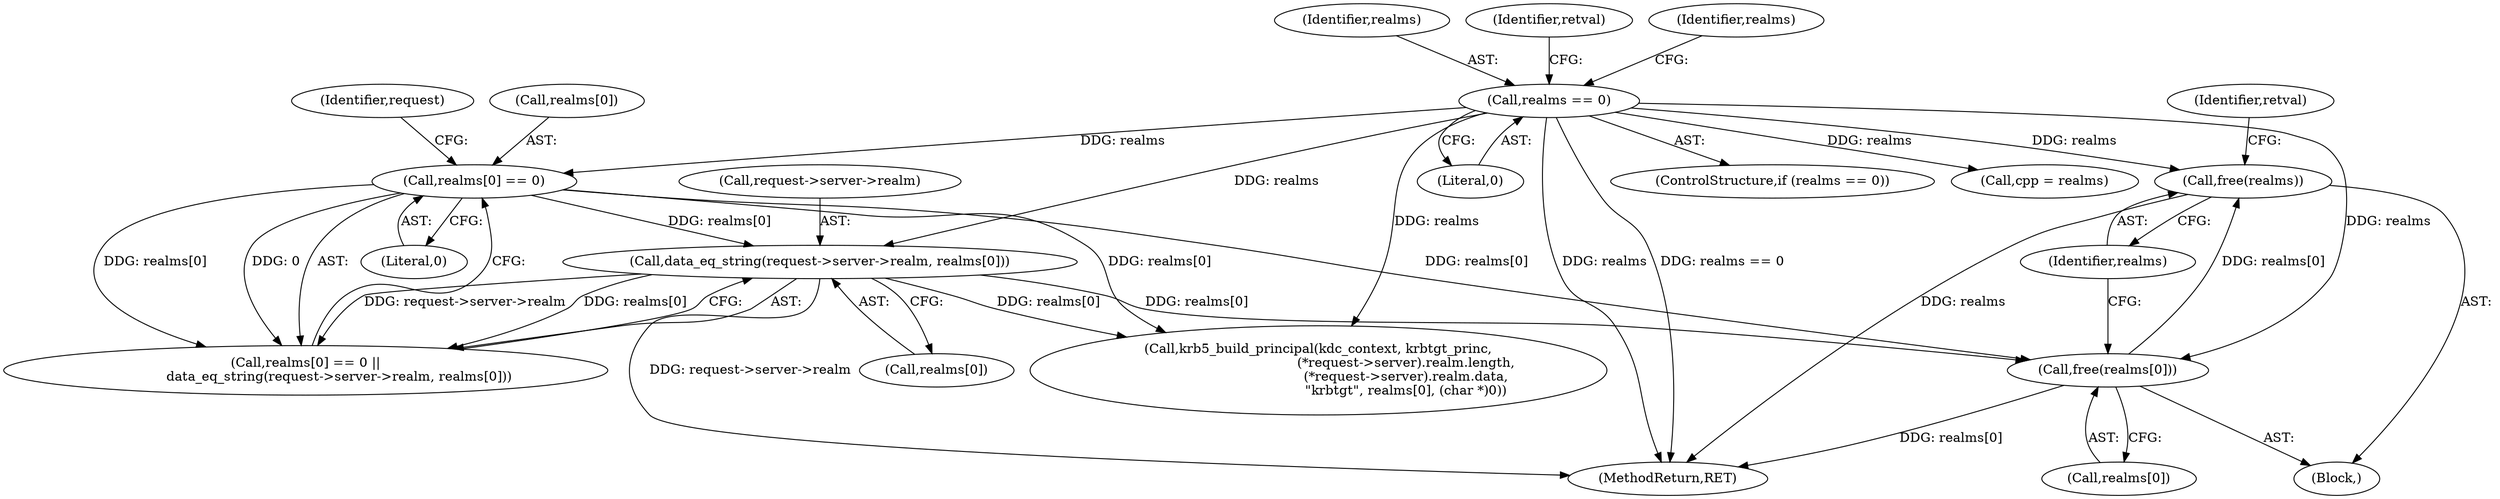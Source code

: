 digraph "0_krb5_8ee70ec63931d1e38567905387ab9b1d45734d81@API" {
"1000350" [label="(Call,free(realms))"];
"1000346" [label="(Call,free(realms[0]))"];
"1000331" [label="(Call,realms[0] == 0)"];
"1000321" [label="(Call,realms == 0)"];
"1000336" [label="(Call,data_eq_string(request->server->realm, realms[0]))"];
"1000345" [label="(Block,)"];
"1000346" [label="(Call,free(realms[0]))"];
"1000322" [label="(Identifier,realms)"];
"1000342" [label="(Call,realms[0])"];
"1000330" [label="(Call,realms[0] == 0 ||\n                data_eq_string(request->server->realm, realms[0]))"];
"1000326" [label="(Identifier,retval)"];
"1000336" [label="(Call,data_eq_string(request->server->realm, realms[0]))"];
"1000335" [label="(Literal,0)"];
"1000358" [label="(Call,krb5_build_principal(kdc_context, krbtgt_princ,\n                                          (*request->server).realm.length,\n                                          (*request->server).realm.data,\n                                          \"krbtgt\", realms[0], (char *)0))"];
"1000351" [label="(Identifier,realms)"];
"1000323" [label="(Literal,0)"];
"1000400" [label="(MethodReturn,RET)"];
"1000353" [label="(Identifier,retval)"];
"1000337" [label="(Call,request->server->realm)"];
"1000321" [label="(Call,realms == 0)"];
"1000347" [label="(Call,realms[0])"];
"1000320" [label="(ControlStructure,if (realms == 0))"];
"1000350" [label="(Call,free(realms))"];
"1000385" [label="(Call,cpp = realms)"];
"1000339" [label="(Identifier,request)"];
"1000331" [label="(Call,realms[0] == 0)"];
"1000332" [label="(Call,realms[0])"];
"1000333" [label="(Identifier,realms)"];
"1000350" -> "1000345"  [label="AST: "];
"1000350" -> "1000351"  [label="CFG: "];
"1000351" -> "1000350"  [label="AST: "];
"1000353" -> "1000350"  [label="CFG: "];
"1000350" -> "1000400"  [label="DDG: realms"];
"1000346" -> "1000350"  [label="DDG: realms[0]"];
"1000321" -> "1000350"  [label="DDG: realms"];
"1000346" -> "1000345"  [label="AST: "];
"1000346" -> "1000347"  [label="CFG: "];
"1000347" -> "1000346"  [label="AST: "];
"1000351" -> "1000346"  [label="CFG: "];
"1000346" -> "1000400"  [label="DDG: realms[0]"];
"1000331" -> "1000346"  [label="DDG: realms[0]"];
"1000336" -> "1000346"  [label="DDG: realms[0]"];
"1000321" -> "1000346"  [label="DDG: realms"];
"1000331" -> "1000330"  [label="AST: "];
"1000331" -> "1000335"  [label="CFG: "];
"1000332" -> "1000331"  [label="AST: "];
"1000335" -> "1000331"  [label="AST: "];
"1000339" -> "1000331"  [label="CFG: "];
"1000330" -> "1000331"  [label="CFG: "];
"1000331" -> "1000330"  [label="DDG: realms[0]"];
"1000331" -> "1000330"  [label="DDG: 0"];
"1000321" -> "1000331"  [label="DDG: realms"];
"1000331" -> "1000336"  [label="DDG: realms[0]"];
"1000331" -> "1000358"  [label="DDG: realms[0]"];
"1000321" -> "1000320"  [label="AST: "];
"1000321" -> "1000323"  [label="CFG: "];
"1000322" -> "1000321"  [label="AST: "];
"1000323" -> "1000321"  [label="AST: "];
"1000326" -> "1000321"  [label="CFG: "];
"1000333" -> "1000321"  [label="CFG: "];
"1000321" -> "1000400"  [label="DDG: realms"];
"1000321" -> "1000400"  [label="DDG: realms == 0"];
"1000321" -> "1000336"  [label="DDG: realms"];
"1000321" -> "1000358"  [label="DDG: realms"];
"1000321" -> "1000385"  [label="DDG: realms"];
"1000336" -> "1000330"  [label="AST: "];
"1000336" -> "1000342"  [label="CFG: "];
"1000337" -> "1000336"  [label="AST: "];
"1000342" -> "1000336"  [label="AST: "];
"1000330" -> "1000336"  [label="CFG: "];
"1000336" -> "1000400"  [label="DDG: request->server->realm"];
"1000336" -> "1000330"  [label="DDG: request->server->realm"];
"1000336" -> "1000330"  [label="DDG: realms[0]"];
"1000336" -> "1000358"  [label="DDG: realms[0]"];
}
